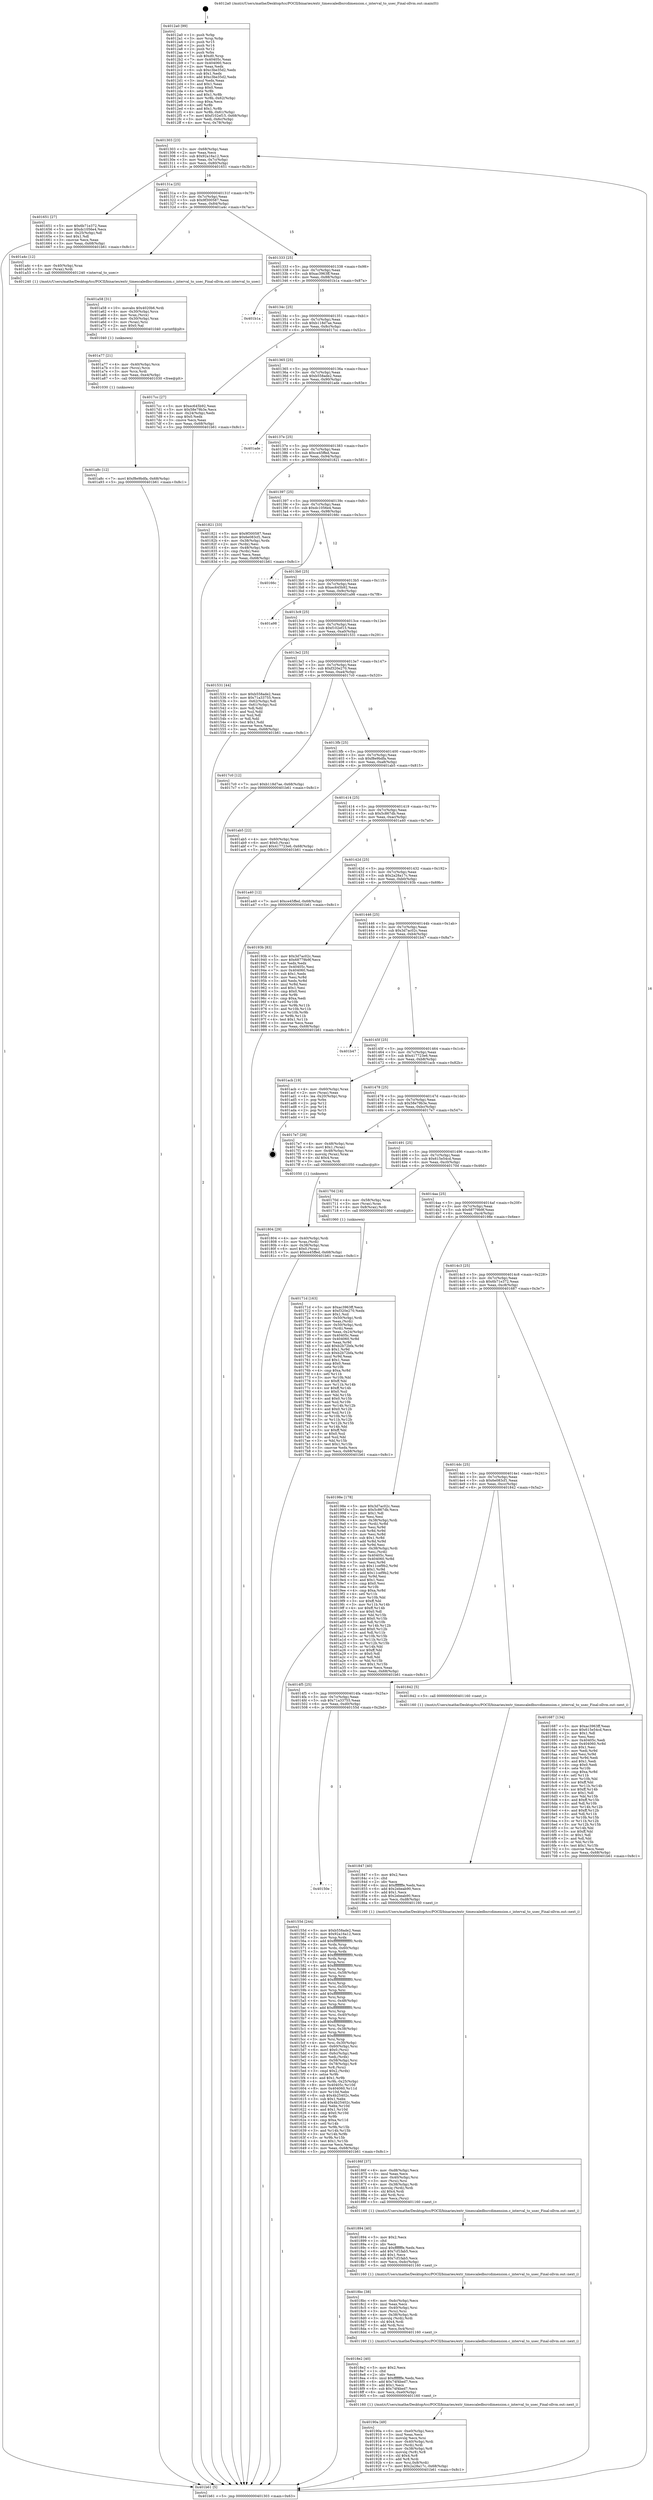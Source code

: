 digraph "0x4012a0" {
  label = "0x4012a0 (/mnt/c/Users/mathe/Desktop/tcc/POCII/binaries/extr_timescaledbsrcdimension.c_interval_to_usec_Final-ollvm.out::main(0))"
  labelloc = "t"
  node[shape=record]

  Entry [label="",width=0.3,height=0.3,shape=circle,fillcolor=black,style=filled]
  "0x401303" [label="{
     0x401303 [23]\l
     | [instrs]\l
     &nbsp;&nbsp;0x401303 \<+3\>: mov -0x68(%rbp),%eax\l
     &nbsp;&nbsp;0x401306 \<+2\>: mov %eax,%ecx\l
     &nbsp;&nbsp;0x401308 \<+6\>: sub $0x92a16a12,%ecx\l
     &nbsp;&nbsp;0x40130e \<+3\>: mov %eax,-0x7c(%rbp)\l
     &nbsp;&nbsp;0x401311 \<+3\>: mov %ecx,-0x80(%rbp)\l
     &nbsp;&nbsp;0x401314 \<+6\>: je 0000000000401651 \<main+0x3b1\>\l
  }"]
  "0x401651" [label="{
     0x401651 [27]\l
     | [instrs]\l
     &nbsp;&nbsp;0x401651 \<+5\>: mov $0x6b71e372,%eax\l
     &nbsp;&nbsp;0x401656 \<+5\>: mov $0xdc1056e4,%ecx\l
     &nbsp;&nbsp;0x40165b \<+3\>: mov -0x25(%rbp),%dl\l
     &nbsp;&nbsp;0x40165e \<+3\>: test $0x1,%dl\l
     &nbsp;&nbsp;0x401661 \<+3\>: cmovne %ecx,%eax\l
     &nbsp;&nbsp;0x401664 \<+3\>: mov %eax,-0x68(%rbp)\l
     &nbsp;&nbsp;0x401667 \<+5\>: jmp 0000000000401b61 \<main+0x8c1\>\l
  }"]
  "0x40131a" [label="{
     0x40131a [25]\l
     | [instrs]\l
     &nbsp;&nbsp;0x40131a \<+5\>: jmp 000000000040131f \<main+0x7f\>\l
     &nbsp;&nbsp;0x40131f \<+3\>: mov -0x7c(%rbp),%eax\l
     &nbsp;&nbsp;0x401322 \<+5\>: sub $0x9f300587,%eax\l
     &nbsp;&nbsp;0x401327 \<+6\>: mov %eax,-0x84(%rbp)\l
     &nbsp;&nbsp;0x40132d \<+6\>: je 0000000000401a4c \<main+0x7ac\>\l
  }"]
  Exit [label="",width=0.3,height=0.3,shape=circle,fillcolor=black,style=filled,peripheries=2]
  "0x401a4c" [label="{
     0x401a4c [12]\l
     | [instrs]\l
     &nbsp;&nbsp;0x401a4c \<+4\>: mov -0x40(%rbp),%rax\l
     &nbsp;&nbsp;0x401a50 \<+3\>: mov (%rax),%rdi\l
     &nbsp;&nbsp;0x401a53 \<+5\>: call 0000000000401240 \<interval_to_usec\>\l
     | [calls]\l
     &nbsp;&nbsp;0x401240 \{1\} (/mnt/c/Users/mathe/Desktop/tcc/POCII/binaries/extr_timescaledbsrcdimension.c_interval_to_usec_Final-ollvm.out::interval_to_usec)\l
  }"]
  "0x401333" [label="{
     0x401333 [25]\l
     | [instrs]\l
     &nbsp;&nbsp;0x401333 \<+5\>: jmp 0000000000401338 \<main+0x98\>\l
     &nbsp;&nbsp;0x401338 \<+3\>: mov -0x7c(%rbp),%eax\l
     &nbsp;&nbsp;0x40133b \<+5\>: sub $0xac3963ff,%eax\l
     &nbsp;&nbsp;0x401340 \<+6\>: mov %eax,-0x88(%rbp)\l
     &nbsp;&nbsp;0x401346 \<+6\>: je 0000000000401b1a \<main+0x87a\>\l
  }"]
  "0x401a8c" [label="{
     0x401a8c [12]\l
     | [instrs]\l
     &nbsp;&nbsp;0x401a8c \<+7\>: movl $0xf8e9bdfa,-0x68(%rbp)\l
     &nbsp;&nbsp;0x401a93 \<+5\>: jmp 0000000000401b61 \<main+0x8c1\>\l
  }"]
  "0x401b1a" [label="{
     0x401b1a\l
  }", style=dashed]
  "0x40134c" [label="{
     0x40134c [25]\l
     | [instrs]\l
     &nbsp;&nbsp;0x40134c \<+5\>: jmp 0000000000401351 \<main+0xb1\>\l
     &nbsp;&nbsp;0x401351 \<+3\>: mov -0x7c(%rbp),%eax\l
     &nbsp;&nbsp;0x401354 \<+5\>: sub $0xb118d7ae,%eax\l
     &nbsp;&nbsp;0x401359 \<+6\>: mov %eax,-0x8c(%rbp)\l
     &nbsp;&nbsp;0x40135f \<+6\>: je 00000000004017cc \<main+0x52c\>\l
  }"]
  "0x401a77" [label="{
     0x401a77 [21]\l
     | [instrs]\l
     &nbsp;&nbsp;0x401a77 \<+4\>: mov -0x40(%rbp),%rcx\l
     &nbsp;&nbsp;0x401a7b \<+3\>: mov (%rcx),%rcx\l
     &nbsp;&nbsp;0x401a7e \<+3\>: mov %rcx,%rdi\l
     &nbsp;&nbsp;0x401a81 \<+6\>: mov %eax,-0xe4(%rbp)\l
     &nbsp;&nbsp;0x401a87 \<+5\>: call 0000000000401030 \<free@plt\>\l
     | [calls]\l
     &nbsp;&nbsp;0x401030 \{1\} (unknown)\l
  }"]
  "0x4017cc" [label="{
     0x4017cc [27]\l
     | [instrs]\l
     &nbsp;&nbsp;0x4017cc \<+5\>: mov $0xec645b92,%eax\l
     &nbsp;&nbsp;0x4017d1 \<+5\>: mov $0x58e79b3e,%ecx\l
     &nbsp;&nbsp;0x4017d6 \<+3\>: mov -0x24(%rbp),%edx\l
     &nbsp;&nbsp;0x4017d9 \<+3\>: cmp $0x0,%edx\l
     &nbsp;&nbsp;0x4017dc \<+3\>: cmove %ecx,%eax\l
     &nbsp;&nbsp;0x4017df \<+3\>: mov %eax,-0x68(%rbp)\l
     &nbsp;&nbsp;0x4017e2 \<+5\>: jmp 0000000000401b61 \<main+0x8c1\>\l
  }"]
  "0x401365" [label="{
     0x401365 [25]\l
     | [instrs]\l
     &nbsp;&nbsp;0x401365 \<+5\>: jmp 000000000040136a \<main+0xca\>\l
     &nbsp;&nbsp;0x40136a \<+3\>: mov -0x7c(%rbp),%eax\l
     &nbsp;&nbsp;0x40136d \<+5\>: sub $0xb558ade2,%eax\l
     &nbsp;&nbsp;0x401372 \<+6\>: mov %eax,-0x90(%rbp)\l
     &nbsp;&nbsp;0x401378 \<+6\>: je 0000000000401ade \<main+0x83e\>\l
  }"]
  "0x401a58" [label="{
     0x401a58 [31]\l
     | [instrs]\l
     &nbsp;&nbsp;0x401a58 \<+10\>: movabs $0x4020b6,%rdi\l
     &nbsp;&nbsp;0x401a62 \<+4\>: mov -0x30(%rbp),%rcx\l
     &nbsp;&nbsp;0x401a66 \<+3\>: mov %rax,(%rcx)\l
     &nbsp;&nbsp;0x401a69 \<+4\>: mov -0x30(%rbp),%rax\l
     &nbsp;&nbsp;0x401a6d \<+3\>: mov (%rax),%rsi\l
     &nbsp;&nbsp;0x401a70 \<+2\>: mov $0x0,%al\l
     &nbsp;&nbsp;0x401a72 \<+5\>: call 0000000000401040 \<printf@plt\>\l
     | [calls]\l
     &nbsp;&nbsp;0x401040 \{1\} (unknown)\l
  }"]
  "0x401ade" [label="{
     0x401ade\l
  }", style=dashed]
  "0x40137e" [label="{
     0x40137e [25]\l
     | [instrs]\l
     &nbsp;&nbsp;0x40137e \<+5\>: jmp 0000000000401383 \<main+0xe3\>\l
     &nbsp;&nbsp;0x401383 \<+3\>: mov -0x7c(%rbp),%eax\l
     &nbsp;&nbsp;0x401386 \<+5\>: sub $0xce45ffed,%eax\l
     &nbsp;&nbsp;0x40138b \<+6\>: mov %eax,-0x94(%rbp)\l
     &nbsp;&nbsp;0x401391 \<+6\>: je 0000000000401821 \<main+0x581\>\l
  }"]
  "0x40190a" [label="{
     0x40190a [49]\l
     | [instrs]\l
     &nbsp;&nbsp;0x40190a \<+6\>: mov -0xe0(%rbp),%ecx\l
     &nbsp;&nbsp;0x401910 \<+3\>: imul %eax,%ecx\l
     &nbsp;&nbsp;0x401913 \<+3\>: movslq %ecx,%rsi\l
     &nbsp;&nbsp;0x401916 \<+4\>: mov -0x40(%rbp),%rdi\l
     &nbsp;&nbsp;0x40191a \<+3\>: mov (%rdi),%rdi\l
     &nbsp;&nbsp;0x40191d \<+4\>: mov -0x38(%rbp),%r8\l
     &nbsp;&nbsp;0x401921 \<+3\>: movslq (%r8),%r8\l
     &nbsp;&nbsp;0x401924 \<+4\>: shl $0x4,%r8\l
     &nbsp;&nbsp;0x401928 \<+3\>: add %r8,%rdi\l
     &nbsp;&nbsp;0x40192b \<+4\>: mov %rsi,0x8(%rdi)\l
     &nbsp;&nbsp;0x40192f \<+7\>: movl $0x2a28a17c,-0x68(%rbp)\l
     &nbsp;&nbsp;0x401936 \<+5\>: jmp 0000000000401b61 \<main+0x8c1\>\l
  }"]
  "0x401821" [label="{
     0x401821 [33]\l
     | [instrs]\l
     &nbsp;&nbsp;0x401821 \<+5\>: mov $0x9f300587,%eax\l
     &nbsp;&nbsp;0x401826 \<+5\>: mov $0x6e083cf1,%ecx\l
     &nbsp;&nbsp;0x40182b \<+4\>: mov -0x38(%rbp),%rdx\l
     &nbsp;&nbsp;0x40182f \<+2\>: mov (%rdx),%esi\l
     &nbsp;&nbsp;0x401831 \<+4\>: mov -0x48(%rbp),%rdx\l
     &nbsp;&nbsp;0x401835 \<+2\>: cmp (%rdx),%esi\l
     &nbsp;&nbsp;0x401837 \<+3\>: cmovl %ecx,%eax\l
     &nbsp;&nbsp;0x40183a \<+3\>: mov %eax,-0x68(%rbp)\l
     &nbsp;&nbsp;0x40183d \<+5\>: jmp 0000000000401b61 \<main+0x8c1\>\l
  }"]
  "0x401397" [label="{
     0x401397 [25]\l
     | [instrs]\l
     &nbsp;&nbsp;0x401397 \<+5\>: jmp 000000000040139c \<main+0xfc\>\l
     &nbsp;&nbsp;0x40139c \<+3\>: mov -0x7c(%rbp),%eax\l
     &nbsp;&nbsp;0x40139f \<+5\>: sub $0xdc1056e4,%eax\l
     &nbsp;&nbsp;0x4013a4 \<+6\>: mov %eax,-0x98(%rbp)\l
     &nbsp;&nbsp;0x4013aa \<+6\>: je 000000000040166c \<main+0x3cc\>\l
  }"]
  "0x4018e2" [label="{
     0x4018e2 [40]\l
     | [instrs]\l
     &nbsp;&nbsp;0x4018e2 \<+5\>: mov $0x2,%ecx\l
     &nbsp;&nbsp;0x4018e7 \<+1\>: cltd\l
     &nbsp;&nbsp;0x4018e8 \<+2\>: idiv %ecx\l
     &nbsp;&nbsp;0x4018ea \<+6\>: imul $0xfffffffe,%edx,%ecx\l
     &nbsp;&nbsp;0x4018f0 \<+6\>: add $0x74f4bed7,%ecx\l
     &nbsp;&nbsp;0x4018f6 \<+3\>: add $0x1,%ecx\l
     &nbsp;&nbsp;0x4018f9 \<+6\>: sub $0x74f4bed7,%ecx\l
     &nbsp;&nbsp;0x4018ff \<+6\>: mov %ecx,-0xe0(%rbp)\l
     &nbsp;&nbsp;0x401905 \<+5\>: call 0000000000401160 \<next_i\>\l
     | [calls]\l
     &nbsp;&nbsp;0x401160 \{1\} (/mnt/c/Users/mathe/Desktop/tcc/POCII/binaries/extr_timescaledbsrcdimension.c_interval_to_usec_Final-ollvm.out::next_i)\l
  }"]
  "0x40166c" [label="{
     0x40166c\l
  }", style=dashed]
  "0x4013b0" [label="{
     0x4013b0 [25]\l
     | [instrs]\l
     &nbsp;&nbsp;0x4013b0 \<+5\>: jmp 00000000004013b5 \<main+0x115\>\l
     &nbsp;&nbsp;0x4013b5 \<+3\>: mov -0x7c(%rbp),%eax\l
     &nbsp;&nbsp;0x4013b8 \<+5\>: sub $0xec645b92,%eax\l
     &nbsp;&nbsp;0x4013bd \<+6\>: mov %eax,-0x9c(%rbp)\l
     &nbsp;&nbsp;0x4013c3 \<+6\>: je 0000000000401a98 \<main+0x7f8\>\l
  }"]
  "0x4018bc" [label="{
     0x4018bc [38]\l
     | [instrs]\l
     &nbsp;&nbsp;0x4018bc \<+6\>: mov -0xdc(%rbp),%ecx\l
     &nbsp;&nbsp;0x4018c2 \<+3\>: imul %eax,%ecx\l
     &nbsp;&nbsp;0x4018c5 \<+4\>: mov -0x40(%rbp),%rsi\l
     &nbsp;&nbsp;0x4018c9 \<+3\>: mov (%rsi),%rsi\l
     &nbsp;&nbsp;0x4018cc \<+4\>: mov -0x38(%rbp),%rdi\l
     &nbsp;&nbsp;0x4018d0 \<+3\>: movslq (%rdi),%rdi\l
     &nbsp;&nbsp;0x4018d3 \<+4\>: shl $0x4,%rdi\l
     &nbsp;&nbsp;0x4018d7 \<+3\>: add %rdi,%rsi\l
     &nbsp;&nbsp;0x4018da \<+3\>: mov %ecx,0x4(%rsi)\l
     &nbsp;&nbsp;0x4018dd \<+5\>: call 0000000000401160 \<next_i\>\l
     | [calls]\l
     &nbsp;&nbsp;0x401160 \{1\} (/mnt/c/Users/mathe/Desktop/tcc/POCII/binaries/extr_timescaledbsrcdimension.c_interval_to_usec_Final-ollvm.out::next_i)\l
  }"]
  "0x401a98" [label="{
     0x401a98\l
  }", style=dashed]
  "0x4013c9" [label="{
     0x4013c9 [25]\l
     | [instrs]\l
     &nbsp;&nbsp;0x4013c9 \<+5\>: jmp 00000000004013ce \<main+0x12e\>\l
     &nbsp;&nbsp;0x4013ce \<+3\>: mov -0x7c(%rbp),%eax\l
     &nbsp;&nbsp;0x4013d1 \<+5\>: sub $0xf102ef15,%eax\l
     &nbsp;&nbsp;0x4013d6 \<+6\>: mov %eax,-0xa0(%rbp)\l
     &nbsp;&nbsp;0x4013dc \<+6\>: je 0000000000401531 \<main+0x291\>\l
  }"]
  "0x401894" [label="{
     0x401894 [40]\l
     | [instrs]\l
     &nbsp;&nbsp;0x401894 \<+5\>: mov $0x2,%ecx\l
     &nbsp;&nbsp;0x401899 \<+1\>: cltd\l
     &nbsp;&nbsp;0x40189a \<+2\>: idiv %ecx\l
     &nbsp;&nbsp;0x40189c \<+6\>: imul $0xfffffffe,%edx,%ecx\l
     &nbsp;&nbsp;0x4018a2 \<+6\>: add $0x7cf1fab5,%ecx\l
     &nbsp;&nbsp;0x4018a8 \<+3\>: add $0x1,%ecx\l
     &nbsp;&nbsp;0x4018ab \<+6\>: sub $0x7cf1fab5,%ecx\l
     &nbsp;&nbsp;0x4018b1 \<+6\>: mov %ecx,-0xdc(%rbp)\l
     &nbsp;&nbsp;0x4018b7 \<+5\>: call 0000000000401160 \<next_i\>\l
     | [calls]\l
     &nbsp;&nbsp;0x401160 \{1\} (/mnt/c/Users/mathe/Desktop/tcc/POCII/binaries/extr_timescaledbsrcdimension.c_interval_to_usec_Final-ollvm.out::next_i)\l
  }"]
  "0x401531" [label="{
     0x401531 [44]\l
     | [instrs]\l
     &nbsp;&nbsp;0x401531 \<+5\>: mov $0xb558ade2,%eax\l
     &nbsp;&nbsp;0x401536 \<+5\>: mov $0x71a33755,%ecx\l
     &nbsp;&nbsp;0x40153b \<+3\>: mov -0x62(%rbp),%dl\l
     &nbsp;&nbsp;0x40153e \<+4\>: mov -0x61(%rbp),%sil\l
     &nbsp;&nbsp;0x401542 \<+3\>: mov %dl,%dil\l
     &nbsp;&nbsp;0x401545 \<+3\>: and %sil,%dil\l
     &nbsp;&nbsp;0x401548 \<+3\>: xor %sil,%dl\l
     &nbsp;&nbsp;0x40154b \<+3\>: or %dl,%dil\l
     &nbsp;&nbsp;0x40154e \<+4\>: test $0x1,%dil\l
     &nbsp;&nbsp;0x401552 \<+3\>: cmovne %ecx,%eax\l
     &nbsp;&nbsp;0x401555 \<+3\>: mov %eax,-0x68(%rbp)\l
     &nbsp;&nbsp;0x401558 \<+5\>: jmp 0000000000401b61 \<main+0x8c1\>\l
  }"]
  "0x4013e2" [label="{
     0x4013e2 [25]\l
     | [instrs]\l
     &nbsp;&nbsp;0x4013e2 \<+5\>: jmp 00000000004013e7 \<main+0x147\>\l
     &nbsp;&nbsp;0x4013e7 \<+3\>: mov -0x7c(%rbp),%eax\l
     &nbsp;&nbsp;0x4013ea \<+5\>: sub $0xf320e270,%eax\l
     &nbsp;&nbsp;0x4013ef \<+6\>: mov %eax,-0xa4(%rbp)\l
     &nbsp;&nbsp;0x4013f5 \<+6\>: je 00000000004017c0 \<main+0x520\>\l
  }"]
  "0x401b61" [label="{
     0x401b61 [5]\l
     | [instrs]\l
     &nbsp;&nbsp;0x401b61 \<+5\>: jmp 0000000000401303 \<main+0x63\>\l
  }"]
  "0x4012a0" [label="{
     0x4012a0 [99]\l
     | [instrs]\l
     &nbsp;&nbsp;0x4012a0 \<+1\>: push %rbp\l
     &nbsp;&nbsp;0x4012a1 \<+3\>: mov %rsp,%rbp\l
     &nbsp;&nbsp;0x4012a4 \<+2\>: push %r15\l
     &nbsp;&nbsp;0x4012a6 \<+2\>: push %r14\l
     &nbsp;&nbsp;0x4012a8 \<+2\>: push %r12\l
     &nbsp;&nbsp;0x4012aa \<+1\>: push %rbx\l
     &nbsp;&nbsp;0x4012ab \<+7\>: sub $0xd0,%rsp\l
     &nbsp;&nbsp;0x4012b2 \<+7\>: mov 0x40405c,%eax\l
     &nbsp;&nbsp;0x4012b9 \<+7\>: mov 0x404060,%ecx\l
     &nbsp;&nbsp;0x4012c0 \<+2\>: mov %eax,%edx\l
     &nbsp;&nbsp;0x4012c2 \<+6\>: sub $0xc3be35d2,%edx\l
     &nbsp;&nbsp;0x4012c8 \<+3\>: sub $0x1,%edx\l
     &nbsp;&nbsp;0x4012cb \<+6\>: add $0xc3be35d2,%edx\l
     &nbsp;&nbsp;0x4012d1 \<+3\>: imul %edx,%eax\l
     &nbsp;&nbsp;0x4012d4 \<+3\>: and $0x1,%eax\l
     &nbsp;&nbsp;0x4012d7 \<+3\>: cmp $0x0,%eax\l
     &nbsp;&nbsp;0x4012da \<+4\>: sete %r8b\l
     &nbsp;&nbsp;0x4012de \<+4\>: and $0x1,%r8b\l
     &nbsp;&nbsp;0x4012e2 \<+4\>: mov %r8b,-0x62(%rbp)\l
     &nbsp;&nbsp;0x4012e6 \<+3\>: cmp $0xa,%ecx\l
     &nbsp;&nbsp;0x4012e9 \<+4\>: setl %r8b\l
     &nbsp;&nbsp;0x4012ed \<+4\>: and $0x1,%r8b\l
     &nbsp;&nbsp;0x4012f1 \<+4\>: mov %r8b,-0x61(%rbp)\l
     &nbsp;&nbsp;0x4012f5 \<+7\>: movl $0xf102ef15,-0x68(%rbp)\l
     &nbsp;&nbsp;0x4012fc \<+3\>: mov %edi,-0x6c(%rbp)\l
     &nbsp;&nbsp;0x4012ff \<+4\>: mov %rsi,-0x78(%rbp)\l
  }"]
  "0x40186f" [label="{
     0x40186f [37]\l
     | [instrs]\l
     &nbsp;&nbsp;0x40186f \<+6\>: mov -0xd8(%rbp),%ecx\l
     &nbsp;&nbsp;0x401875 \<+3\>: imul %eax,%ecx\l
     &nbsp;&nbsp;0x401878 \<+4\>: mov -0x40(%rbp),%rsi\l
     &nbsp;&nbsp;0x40187c \<+3\>: mov (%rsi),%rsi\l
     &nbsp;&nbsp;0x40187f \<+4\>: mov -0x38(%rbp),%rdi\l
     &nbsp;&nbsp;0x401883 \<+3\>: movslq (%rdi),%rdi\l
     &nbsp;&nbsp;0x401886 \<+4\>: shl $0x4,%rdi\l
     &nbsp;&nbsp;0x40188a \<+3\>: add %rdi,%rsi\l
     &nbsp;&nbsp;0x40188d \<+2\>: mov %ecx,(%rsi)\l
     &nbsp;&nbsp;0x40188f \<+5\>: call 0000000000401160 \<next_i\>\l
     | [calls]\l
     &nbsp;&nbsp;0x401160 \{1\} (/mnt/c/Users/mathe/Desktop/tcc/POCII/binaries/extr_timescaledbsrcdimension.c_interval_to_usec_Final-ollvm.out::next_i)\l
  }"]
  "0x4017c0" [label="{
     0x4017c0 [12]\l
     | [instrs]\l
     &nbsp;&nbsp;0x4017c0 \<+7\>: movl $0xb118d7ae,-0x68(%rbp)\l
     &nbsp;&nbsp;0x4017c7 \<+5\>: jmp 0000000000401b61 \<main+0x8c1\>\l
  }"]
  "0x4013fb" [label="{
     0x4013fb [25]\l
     | [instrs]\l
     &nbsp;&nbsp;0x4013fb \<+5\>: jmp 0000000000401400 \<main+0x160\>\l
     &nbsp;&nbsp;0x401400 \<+3\>: mov -0x7c(%rbp),%eax\l
     &nbsp;&nbsp;0x401403 \<+5\>: sub $0xf8e9bdfa,%eax\l
     &nbsp;&nbsp;0x401408 \<+6\>: mov %eax,-0xa8(%rbp)\l
     &nbsp;&nbsp;0x40140e \<+6\>: je 0000000000401ab5 \<main+0x815\>\l
  }"]
  "0x401847" [label="{
     0x401847 [40]\l
     | [instrs]\l
     &nbsp;&nbsp;0x401847 \<+5\>: mov $0x2,%ecx\l
     &nbsp;&nbsp;0x40184c \<+1\>: cltd\l
     &nbsp;&nbsp;0x40184d \<+2\>: idiv %ecx\l
     &nbsp;&nbsp;0x40184f \<+6\>: imul $0xfffffffe,%edx,%ecx\l
     &nbsp;&nbsp;0x401855 \<+6\>: add $0x2ebeab90,%ecx\l
     &nbsp;&nbsp;0x40185b \<+3\>: add $0x1,%ecx\l
     &nbsp;&nbsp;0x40185e \<+6\>: sub $0x2ebeab90,%ecx\l
     &nbsp;&nbsp;0x401864 \<+6\>: mov %ecx,-0xd8(%rbp)\l
     &nbsp;&nbsp;0x40186a \<+5\>: call 0000000000401160 \<next_i\>\l
     | [calls]\l
     &nbsp;&nbsp;0x401160 \{1\} (/mnt/c/Users/mathe/Desktop/tcc/POCII/binaries/extr_timescaledbsrcdimension.c_interval_to_usec_Final-ollvm.out::next_i)\l
  }"]
  "0x401ab5" [label="{
     0x401ab5 [22]\l
     | [instrs]\l
     &nbsp;&nbsp;0x401ab5 \<+4\>: mov -0x60(%rbp),%rax\l
     &nbsp;&nbsp;0x401ab9 \<+6\>: movl $0x0,(%rax)\l
     &nbsp;&nbsp;0x401abf \<+7\>: movl $0x417723e6,-0x68(%rbp)\l
     &nbsp;&nbsp;0x401ac6 \<+5\>: jmp 0000000000401b61 \<main+0x8c1\>\l
  }"]
  "0x401414" [label="{
     0x401414 [25]\l
     | [instrs]\l
     &nbsp;&nbsp;0x401414 \<+5\>: jmp 0000000000401419 \<main+0x179\>\l
     &nbsp;&nbsp;0x401419 \<+3\>: mov -0x7c(%rbp),%eax\l
     &nbsp;&nbsp;0x40141c \<+5\>: sub $0x5c867db,%eax\l
     &nbsp;&nbsp;0x401421 \<+6\>: mov %eax,-0xac(%rbp)\l
     &nbsp;&nbsp;0x401427 \<+6\>: je 0000000000401a40 \<main+0x7a0\>\l
  }"]
  "0x401804" [label="{
     0x401804 [29]\l
     | [instrs]\l
     &nbsp;&nbsp;0x401804 \<+4\>: mov -0x40(%rbp),%rdi\l
     &nbsp;&nbsp;0x401808 \<+3\>: mov %rax,(%rdi)\l
     &nbsp;&nbsp;0x40180b \<+4\>: mov -0x38(%rbp),%rax\l
     &nbsp;&nbsp;0x40180f \<+6\>: movl $0x0,(%rax)\l
     &nbsp;&nbsp;0x401815 \<+7\>: movl $0xce45ffed,-0x68(%rbp)\l
     &nbsp;&nbsp;0x40181c \<+5\>: jmp 0000000000401b61 \<main+0x8c1\>\l
  }"]
  "0x401a40" [label="{
     0x401a40 [12]\l
     | [instrs]\l
     &nbsp;&nbsp;0x401a40 \<+7\>: movl $0xce45ffed,-0x68(%rbp)\l
     &nbsp;&nbsp;0x401a47 \<+5\>: jmp 0000000000401b61 \<main+0x8c1\>\l
  }"]
  "0x40142d" [label="{
     0x40142d [25]\l
     | [instrs]\l
     &nbsp;&nbsp;0x40142d \<+5\>: jmp 0000000000401432 \<main+0x192\>\l
     &nbsp;&nbsp;0x401432 \<+3\>: mov -0x7c(%rbp),%eax\l
     &nbsp;&nbsp;0x401435 \<+5\>: sub $0x2a28a17c,%eax\l
     &nbsp;&nbsp;0x40143a \<+6\>: mov %eax,-0xb0(%rbp)\l
     &nbsp;&nbsp;0x401440 \<+6\>: je 000000000040193b \<main+0x69b\>\l
  }"]
  "0x40171d" [label="{
     0x40171d [163]\l
     | [instrs]\l
     &nbsp;&nbsp;0x40171d \<+5\>: mov $0xac3963ff,%ecx\l
     &nbsp;&nbsp;0x401722 \<+5\>: mov $0xf320e270,%edx\l
     &nbsp;&nbsp;0x401727 \<+3\>: mov $0x1,%sil\l
     &nbsp;&nbsp;0x40172a \<+4\>: mov -0x50(%rbp),%rdi\l
     &nbsp;&nbsp;0x40172e \<+2\>: mov %eax,(%rdi)\l
     &nbsp;&nbsp;0x401730 \<+4\>: mov -0x50(%rbp),%rdi\l
     &nbsp;&nbsp;0x401734 \<+2\>: mov (%rdi),%eax\l
     &nbsp;&nbsp;0x401736 \<+3\>: mov %eax,-0x24(%rbp)\l
     &nbsp;&nbsp;0x401739 \<+7\>: mov 0x40405c,%eax\l
     &nbsp;&nbsp;0x401740 \<+8\>: mov 0x404060,%r8d\l
     &nbsp;&nbsp;0x401748 \<+3\>: mov %eax,%r9d\l
     &nbsp;&nbsp;0x40174b \<+7\>: add $0xb2b72bfa,%r9d\l
     &nbsp;&nbsp;0x401752 \<+4\>: sub $0x1,%r9d\l
     &nbsp;&nbsp;0x401756 \<+7\>: sub $0xb2b72bfa,%r9d\l
     &nbsp;&nbsp;0x40175d \<+4\>: imul %r9d,%eax\l
     &nbsp;&nbsp;0x401761 \<+3\>: and $0x1,%eax\l
     &nbsp;&nbsp;0x401764 \<+3\>: cmp $0x0,%eax\l
     &nbsp;&nbsp;0x401767 \<+4\>: sete %r10b\l
     &nbsp;&nbsp;0x40176b \<+4\>: cmp $0xa,%r8d\l
     &nbsp;&nbsp;0x40176f \<+4\>: setl %r11b\l
     &nbsp;&nbsp;0x401773 \<+3\>: mov %r10b,%bl\l
     &nbsp;&nbsp;0x401776 \<+3\>: xor $0xff,%bl\l
     &nbsp;&nbsp;0x401779 \<+3\>: mov %r11b,%r14b\l
     &nbsp;&nbsp;0x40177c \<+4\>: xor $0xff,%r14b\l
     &nbsp;&nbsp;0x401780 \<+4\>: xor $0x0,%sil\l
     &nbsp;&nbsp;0x401784 \<+3\>: mov %bl,%r15b\l
     &nbsp;&nbsp;0x401787 \<+4\>: and $0x0,%r15b\l
     &nbsp;&nbsp;0x40178b \<+3\>: and %sil,%r10b\l
     &nbsp;&nbsp;0x40178e \<+3\>: mov %r14b,%r12b\l
     &nbsp;&nbsp;0x401791 \<+4\>: and $0x0,%r12b\l
     &nbsp;&nbsp;0x401795 \<+3\>: and %sil,%r11b\l
     &nbsp;&nbsp;0x401798 \<+3\>: or %r10b,%r15b\l
     &nbsp;&nbsp;0x40179b \<+3\>: or %r11b,%r12b\l
     &nbsp;&nbsp;0x40179e \<+3\>: xor %r12b,%r15b\l
     &nbsp;&nbsp;0x4017a1 \<+3\>: or %r14b,%bl\l
     &nbsp;&nbsp;0x4017a4 \<+3\>: xor $0xff,%bl\l
     &nbsp;&nbsp;0x4017a7 \<+4\>: or $0x0,%sil\l
     &nbsp;&nbsp;0x4017ab \<+3\>: and %sil,%bl\l
     &nbsp;&nbsp;0x4017ae \<+3\>: or %bl,%r15b\l
     &nbsp;&nbsp;0x4017b1 \<+4\>: test $0x1,%r15b\l
     &nbsp;&nbsp;0x4017b5 \<+3\>: cmovne %edx,%ecx\l
     &nbsp;&nbsp;0x4017b8 \<+3\>: mov %ecx,-0x68(%rbp)\l
     &nbsp;&nbsp;0x4017bb \<+5\>: jmp 0000000000401b61 \<main+0x8c1\>\l
  }"]
  "0x40193b" [label="{
     0x40193b [83]\l
     | [instrs]\l
     &nbsp;&nbsp;0x40193b \<+5\>: mov $0x3d7ac02c,%eax\l
     &nbsp;&nbsp;0x401940 \<+5\>: mov $0x68779b9f,%ecx\l
     &nbsp;&nbsp;0x401945 \<+2\>: xor %edx,%edx\l
     &nbsp;&nbsp;0x401947 \<+7\>: mov 0x40405c,%esi\l
     &nbsp;&nbsp;0x40194e \<+7\>: mov 0x404060,%edi\l
     &nbsp;&nbsp;0x401955 \<+3\>: sub $0x1,%edx\l
     &nbsp;&nbsp;0x401958 \<+3\>: mov %esi,%r8d\l
     &nbsp;&nbsp;0x40195b \<+3\>: add %edx,%r8d\l
     &nbsp;&nbsp;0x40195e \<+4\>: imul %r8d,%esi\l
     &nbsp;&nbsp;0x401962 \<+3\>: and $0x1,%esi\l
     &nbsp;&nbsp;0x401965 \<+3\>: cmp $0x0,%esi\l
     &nbsp;&nbsp;0x401968 \<+4\>: sete %r9b\l
     &nbsp;&nbsp;0x40196c \<+3\>: cmp $0xa,%edi\l
     &nbsp;&nbsp;0x40196f \<+4\>: setl %r10b\l
     &nbsp;&nbsp;0x401973 \<+3\>: mov %r9b,%r11b\l
     &nbsp;&nbsp;0x401976 \<+3\>: and %r10b,%r11b\l
     &nbsp;&nbsp;0x401979 \<+3\>: xor %r10b,%r9b\l
     &nbsp;&nbsp;0x40197c \<+3\>: or %r9b,%r11b\l
     &nbsp;&nbsp;0x40197f \<+4\>: test $0x1,%r11b\l
     &nbsp;&nbsp;0x401983 \<+3\>: cmovne %ecx,%eax\l
     &nbsp;&nbsp;0x401986 \<+3\>: mov %eax,-0x68(%rbp)\l
     &nbsp;&nbsp;0x401989 \<+5\>: jmp 0000000000401b61 \<main+0x8c1\>\l
  }"]
  "0x401446" [label="{
     0x401446 [25]\l
     | [instrs]\l
     &nbsp;&nbsp;0x401446 \<+5\>: jmp 000000000040144b \<main+0x1ab\>\l
     &nbsp;&nbsp;0x40144b \<+3\>: mov -0x7c(%rbp),%eax\l
     &nbsp;&nbsp;0x40144e \<+5\>: sub $0x3d7ac02c,%eax\l
     &nbsp;&nbsp;0x401453 \<+6\>: mov %eax,-0xb4(%rbp)\l
     &nbsp;&nbsp;0x401459 \<+6\>: je 0000000000401b47 \<main+0x8a7\>\l
  }"]
  "0x40150e" [label="{
     0x40150e\l
  }", style=dashed]
  "0x401b47" [label="{
     0x401b47\l
  }", style=dashed]
  "0x40145f" [label="{
     0x40145f [25]\l
     | [instrs]\l
     &nbsp;&nbsp;0x40145f \<+5\>: jmp 0000000000401464 \<main+0x1c4\>\l
     &nbsp;&nbsp;0x401464 \<+3\>: mov -0x7c(%rbp),%eax\l
     &nbsp;&nbsp;0x401467 \<+5\>: sub $0x417723e6,%eax\l
     &nbsp;&nbsp;0x40146c \<+6\>: mov %eax,-0xb8(%rbp)\l
     &nbsp;&nbsp;0x401472 \<+6\>: je 0000000000401acb \<main+0x82b\>\l
  }"]
  "0x40155d" [label="{
     0x40155d [244]\l
     | [instrs]\l
     &nbsp;&nbsp;0x40155d \<+5\>: mov $0xb558ade2,%eax\l
     &nbsp;&nbsp;0x401562 \<+5\>: mov $0x92a16a12,%ecx\l
     &nbsp;&nbsp;0x401567 \<+3\>: mov %rsp,%rdx\l
     &nbsp;&nbsp;0x40156a \<+4\>: add $0xfffffffffffffff0,%rdx\l
     &nbsp;&nbsp;0x40156e \<+3\>: mov %rdx,%rsp\l
     &nbsp;&nbsp;0x401571 \<+4\>: mov %rdx,-0x60(%rbp)\l
     &nbsp;&nbsp;0x401575 \<+3\>: mov %rsp,%rdx\l
     &nbsp;&nbsp;0x401578 \<+4\>: add $0xfffffffffffffff0,%rdx\l
     &nbsp;&nbsp;0x40157c \<+3\>: mov %rdx,%rsp\l
     &nbsp;&nbsp;0x40157f \<+3\>: mov %rsp,%rsi\l
     &nbsp;&nbsp;0x401582 \<+4\>: add $0xfffffffffffffff0,%rsi\l
     &nbsp;&nbsp;0x401586 \<+3\>: mov %rsi,%rsp\l
     &nbsp;&nbsp;0x401589 \<+4\>: mov %rsi,-0x58(%rbp)\l
     &nbsp;&nbsp;0x40158d \<+3\>: mov %rsp,%rsi\l
     &nbsp;&nbsp;0x401590 \<+4\>: add $0xfffffffffffffff0,%rsi\l
     &nbsp;&nbsp;0x401594 \<+3\>: mov %rsi,%rsp\l
     &nbsp;&nbsp;0x401597 \<+4\>: mov %rsi,-0x50(%rbp)\l
     &nbsp;&nbsp;0x40159b \<+3\>: mov %rsp,%rsi\l
     &nbsp;&nbsp;0x40159e \<+4\>: add $0xfffffffffffffff0,%rsi\l
     &nbsp;&nbsp;0x4015a2 \<+3\>: mov %rsi,%rsp\l
     &nbsp;&nbsp;0x4015a5 \<+4\>: mov %rsi,-0x48(%rbp)\l
     &nbsp;&nbsp;0x4015a9 \<+3\>: mov %rsp,%rsi\l
     &nbsp;&nbsp;0x4015ac \<+4\>: add $0xfffffffffffffff0,%rsi\l
     &nbsp;&nbsp;0x4015b0 \<+3\>: mov %rsi,%rsp\l
     &nbsp;&nbsp;0x4015b3 \<+4\>: mov %rsi,-0x40(%rbp)\l
     &nbsp;&nbsp;0x4015b7 \<+3\>: mov %rsp,%rsi\l
     &nbsp;&nbsp;0x4015ba \<+4\>: add $0xfffffffffffffff0,%rsi\l
     &nbsp;&nbsp;0x4015be \<+3\>: mov %rsi,%rsp\l
     &nbsp;&nbsp;0x4015c1 \<+4\>: mov %rsi,-0x38(%rbp)\l
     &nbsp;&nbsp;0x4015c5 \<+3\>: mov %rsp,%rsi\l
     &nbsp;&nbsp;0x4015c8 \<+4\>: add $0xfffffffffffffff0,%rsi\l
     &nbsp;&nbsp;0x4015cc \<+3\>: mov %rsi,%rsp\l
     &nbsp;&nbsp;0x4015cf \<+4\>: mov %rsi,-0x30(%rbp)\l
     &nbsp;&nbsp;0x4015d3 \<+4\>: mov -0x60(%rbp),%rsi\l
     &nbsp;&nbsp;0x4015d7 \<+6\>: movl $0x0,(%rsi)\l
     &nbsp;&nbsp;0x4015dd \<+3\>: mov -0x6c(%rbp),%edi\l
     &nbsp;&nbsp;0x4015e0 \<+2\>: mov %edi,(%rdx)\l
     &nbsp;&nbsp;0x4015e2 \<+4\>: mov -0x58(%rbp),%rsi\l
     &nbsp;&nbsp;0x4015e6 \<+4\>: mov -0x78(%rbp),%r8\l
     &nbsp;&nbsp;0x4015ea \<+3\>: mov %r8,(%rsi)\l
     &nbsp;&nbsp;0x4015ed \<+3\>: cmpl $0x2,(%rdx)\l
     &nbsp;&nbsp;0x4015f0 \<+4\>: setne %r9b\l
     &nbsp;&nbsp;0x4015f4 \<+4\>: and $0x1,%r9b\l
     &nbsp;&nbsp;0x4015f8 \<+4\>: mov %r9b,-0x25(%rbp)\l
     &nbsp;&nbsp;0x4015fc \<+8\>: mov 0x40405c,%r10d\l
     &nbsp;&nbsp;0x401604 \<+8\>: mov 0x404060,%r11d\l
     &nbsp;&nbsp;0x40160c \<+3\>: mov %r10d,%ebx\l
     &nbsp;&nbsp;0x40160f \<+6\>: sub $0x4b25402c,%ebx\l
     &nbsp;&nbsp;0x401615 \<+3\>: sub $0x1,%ebx\l
     &nbsp;&nbsp;0x401618 \<+6\>: add $0x4b25402c,%ebx\l
     &nbsp;&nbsp;0x40161e \<+4\>: imul %ebx,%r10d\l
     &nbsp;&nbsp;0x401622 \<+4\>: and $0x1,%r10d\l
     &nbsp;&nbsp;0x401626 \<+4\>: cmp $0x0,%r10d\l
     &nbsp;&nbsp;0x40162a \<+4\>: sete %r9b\l
     &nbsp;&nbsp;0x40162e \<+4\>: cmp $0xa,%r11d\l
     &nbsp;&nbsp;0x401632 \<+4\>: setl %r14b\l
     &nbsp;&nbsp;0x401636 \<+3\>: mov %r9b,%r15b\l
     &nbsp;&nbsp;0x401639 \<+3\>: and %r14b,%r15b\l
     &nbsp;&nbsp;0x40163c \<+3\>: xor %r14b,%r9b\l
     &nbsp;&nbsp;0x40163f \<+3\>: or %r9b,%r15b\l
     &nbsp;&nbsp;0x401642 \<+4\>: test $0x1,%r15b\l
     &nbsp;&nbsp;0x401646 \<+3\>: cmovne %ecx,%eax\l
     &nbsp;&nbsp;0x401649 \<+3\>: mov %eax,-0x68(%rbp)\l
     &nbsp;&nbsp;0x40164c \<+5\>: jmp 0000000000401b61 \<main+0x8c1\>\l
  }"]
  "0x401acb" [label="{
     0x401acb [19]\l
     | [instrs]\l
     &nbsp;&nbsp;0x401acb \<+4\>: mov -0x60(%rbp),%rax\l
     &nbsp;&nbsp;0x401acf \<+2\>: mov (%rax),%eax\l
     &nbsp;&nbsp;0x401ad1 \<+4\>: lea -0x20(%rbp),%rsp\l
     &nbsp;&nbsp;0x401ad5 \<+1\>: pop %rbx\l
     &nbsp;&nbsp;0x401ad6 \<+2\>: pop %r12\l
     &nbsp;&nbsp;0x401ad8 \<+2\>: pop %r14\l
     &nbsp;&nbsp;0x401ada \<+2\>: pop %r15\l
     &nbsp;&nbsp;0x401adc \<+1\>: pop %rbp\l
     &nbsp;&nbsp;0x401add \<+1\>: ret\l
  }"]
  "0x401478" [label="{
     0x401478 [25]\l
     | [instrs]\l
     &nbsp;&nbsp;0x401478 \<+5\>: jmp 000000000040147d \<main+0x1dd\>\l
     &nbsp;&nbsp;0x40147d \<+3\>: mov -0x7c(%rbp),%eax\l
     &nbsp;&nbsp;0x401480 \<+5\>: sub $0x58e79b3e,%eax\l
     &nbsp;&nbsp;0x401485 \<+6\>: mov %eax,-0xbc(%rbp)\l
     &nbsp;&nbsp;0x40148b \<+6\>: je 00000000004017e7 \<main+0x547\>\l
  }"]
  "0x4014f5" [label="{
     0x4014f5 [25]\l
     | [instrs]\l
     &nbsp;&nbsp;0x4014f5 \<+5\>: jmp 00000000004014fa \<main+0x25a\>\l
     &nbsp;&nbsp;0x4014fa \<+3\>: mov -0x7c(%rbp),%eax\l
     &nbsp;&nbsp;0x4014fd \<+5\>: sub $0x71a33755,%eax\l
     &nbsp;&nbsp;0x401502 \<+6\>: mov %eax,-0xd0(%rbp)\l
     &nbsp;&nbsp;0x401508 \<+6\>: je 000000000040155d \<main+0x2bd\>\l
  }"]
  "0x4017e7" [label="{
     0x4017e7 [29]\l
     | [instrs]\l
     &nbsp;&nbsp;0x4017e7 \<+4\>: mov -0x48(%rbp),%rax\l
     &nbsp;&nbsp;0x4017eb \<+6\>: movl $0x1,(%rax)\l
     &nbsp;&nbsp;0x4017f1 \<+4\>: mov -0x48(%rbp),%rax\l
     &nbsp;&nbsp;0x4017f5 \<+3\>: movslq (%rax),%rax\l
     &nbsp;&nbsp;0x4017f8 \<+4\>: shl $0x4,%rax\l
     &nbsp;&nbsp;0x4017fc \<+3\>: mov %rax,%rdi\l
     &nbsp;&nbsp;0x4017ff \<+5\>: call 0000000000401050 \<malloc@plt\>\l
     | [calls]\l
     &nbsp;&nbsp;0x401050 \{1\} (unknown)\l
  }"]
  "0x401491" [label="{
     0x401491 [25]\l
     | [instrs]\l
     &nbsp;&nbsp;0x401491 \<+5\>: jmp 0000000000401496 \<main+0x1f6\>\l
     &nbsp;&nbsp;0x401496 \<+3\>: mov -0x7c(%rbp),%eax\l
     &nbsp;&nbsp;0x401499 \<+5\>: sub $0x615e54cd,%eax\l
     &nbsp;&nbsp;0x40149e \<+6\>: mov %eax,-0xc0(%rbp)\l
     &nbsp;&nbsp;0x4014a4 \<+6\>: je 000000000040170d \<main+0x46d\>\l
  }"]
  "0x401842" [label="{
     0x401842 [5]\l
     | [instrs]\l
     &nbsp;&nbsp;0x401842 \<+5\>: call 0000000000401160 \<next_i\>\l
     | [calls]\l
     &nbsp;&nbsp;0x401160 \{1\} (/mnt/c/Users/mathe/Desktop/tcc/POCII/binaries/extr_timescaledbsrcdimension.c_interval_to_usec_Final-ollvm.out::next_i)\l
  }"]
  "0x40170d" [label="{
     0x40170d [16]\l
     | [instrs]\l
     &nbsp;&nbsp;0x40170d \<+4\>: mov -0x58(%rbp),%rax\l
     &nbsp;&nbsp;0x401711 \<+3\>: mov (%rax),%rax\l
     &nbsp;&nbsp;0x401714 \<+4\>: mov 0x8(%rax),%rdi\l
     &nbsp;&nbsp;0x401718 \<+5\>: call 0000000000401060 \<atoi@plt\>\l
     | [calls]\l
     &nbsp;&nbsp;0x401060 \{1\} (unknown)\l
  }"]
  "0x4014aa" [label="{
     0x4014aa [25]\l
     | [instrs]\l
     &nbsp;&nbsp;0x4014aa \<+5\>: jmp 00000000004014af \<main+0x20f\>\l
     &nbsp;&nbsp;0x4014af \<+3\>: mov -0x7c(%rbp),%eax\l
     &nbsp;&nbsp;0x4014b2 \<+5\>: sub $0x68779b9f,%eax\l
     &nbsp;&nbsp;0x4014b7 \<+6\>: mov %eax,-0xc4(%rbp)\l
     &nbsp;&nbsp;0x4014bd \<+6\>: je 000000000040198e \<main+0x6ee\>\l
  }"]
  "0x4014dc" [label="{
     0x4014dc [25]\l
     | [instrs]\l
     &nbsp;&nbsp;0x4014dc \<+5\>: jmp 00000000004014e1 \<main+0x241\>\l
     &nbsp;&nbsp;0x4014e1 \<+3\>: mov -0x7c(%rbp),%eax\l
     &nbsp;&nbsp;0x4014e4 \<+5\>: sub $0x6e083cf1,%eax\l
     &nbsp;&nbsp;0x4014e9 \<+6\>: mov %eax,-0xcc(%rbp)\l
     &nbsp;&nbsp;0x4014ef \<+6\>: je 0000000000401842 \<main+0x5a2\>\l
  }"]
  "0x40198e" [label="{
     0x40198e [178]\l
     | [instrs]\l
     &nbsp;&nbsp;0x40198e \<+5\>: mov $0x3d7ac02c,%eax\l
     &nbsp;&nbsp;0x401993 \<+5\>: mov $0x5c867db,%ecx\l
     &nbsp;&nbsp;0x401998 \<+2\>: mov $0x1,%dl\l
     &nbsp;&nbsp;0x40199a \<+2\>: xor %esi,%esi\l
     &nbsp;&nbsp;0x40199c \<+4\>: mov -0x38(%rbp),%rdi\l
     &nbsp;&nbsp;0x4019a0 \<+3\>: mov (%rdi),%r8d\l
     &nbsp;&nbsp;0x4019a3 \<+3\>: mov %esi,%r9d\l
     &nbsp;&nbsp;0x4019a6 \<+3\>: sub %r8d,%r9d\l
     &nbsp;&nbsp;0x4019a9 \<+3\>: mov %esi,%r8d\l
     &nbsp;&nbsp;0x4019ac \<+4\>: sub $0x1,%r8d\l
     &nbsp;&nbsp;0x4019b0 \<+3\>: add %r8d,%r9d\l
     &nbsp;&nbsp;0x4019b3 \<+3\>: sub %r9d,%esi\l
     &nbsp;&nbsp;0x4019b6 \<+4\>: mov -0x38(%rbp),%rdi\l
     &nbsp;&nbsp;0x4019ba \<+2\>: mov %esi,(%rdi)\l
     &nbsp;&nbsp;0x4019bc \<+7\>: mov 0x40405c,%esi\l
     &nbsp;&nbsp;0x4019c3 \<+8\>: mov 0x404060,%r8d\l
     &nbsp;&nbsp;0x4019cb \<+3\>: mov %esi,%r9d\l
     &nbsp;&nbsp;0x4019ce \<+7\>: sub $0x11cef9b2,%r9d\l
     &nbsp;&nbsp;0x4019d5 \<+4\>: sub $0x1,%r9d\l
     &nbsp;&nbsp;0x4019d9 \<+7\>: add $0x11cef9b2,%r9d\l
     &nbsp;&nbsp;0x4019e0 \<+4\>: imul %r9d,%esi\l
     &nbsp;&nbsp;0x4019e4 \<+3\>: and $0x1,%esi\l
     &nbsp;&nbsp;0x4019e7 \<+3\>: cmp $0x0,%esi\l
     &nbsp;&nbsp;0x4019ea \<+4\>: sete %r10b\l
     &nbsp;&nbsp;0x4019ee \<+4\>: cmp $0xa,%r8d\l
     &nbsp;&nbsp;0x4019f2 \<+4\>: setl %r11b\l
     &nbsp;&nbsp;0x4019f6 \<+3\>: mov %r10b,%bl\l
     &nbsp;&nbsp;0x4019f9 \<+3\>: xor $0xff,%bl\l
     &nbsp;&nbsp;0x4019fc \<+3\>: mov %r11b,%r14b\l
     &nbsp;&nbsp;0x4019ff \<+4\>: xor $0xff,%r14b\l
     &nbsp;&nbsp;0x401a03 \<+3\>: xor $0x0,%dl\l
     &nbsp;&nbsp;0x401a06 \<+3\>: mov %bl,%r15b\l
     &nbsp;&nbsp;0x401a09 \<+4\>: and $0x0,%r15b\l
     &nbsp;&nbsp;0x401a0d \<+3\>: and %dl,%r10b\l
     &nbsp;&nbsp;0x401a10 \<+3\>: mov %r14b,%r12b\l
     &nbsp;&nbsp;0x401a13 \<+4\>: and $0x0,%r12b\l
     &nbsp;&nbsp;0x401a17 \<+3\>: and %dl,%r11b\l
     &nbsp;&nbsp;0x401a1a \<+3\>: or %r10b,%r15b\l
     &nbsp;&nbsp;0x401a1d \<+3\>: or %r11b,%r12b\l
     &nbsp;&nbsp;0x401a20 \<+3\>: xor %r12b,%r15b\l
     &nbsp;&nbsp;0x401a23 \<+3\>: or %r14b,%bl\l
     &nbsp;&nbsp;0x401a26 \<+3\>: xor $0xff,%bl\l
     &nbsp;&nbsp;0x401a29 \<+3\>: or $0x0,%dl\l
     &nbsp;&nbsp;0x401a2c \<+2\>: and %dl,%bl\l
     &nbsp;&nbsp;0x401a2e \<+3\>: or %bl,%r15b\l
     &nbsp;&nbsp;0x401a31 \<+4\>: test $0x1,%r15b\l
     &nbsp;&nbsp;0x401a35 \<+3\>: cmovne %ecx,%eax\l
     &nbsp;&nbsp;0x401a38 \<+3\>: mov %eax,-0x68(%rbp)\l
     &nbsp;&nbsp;0x401a3b \<+5\>: jmp 0000000000401b61 \<main+0x8c1\>\l
  }"]
  "0x4014c3" [label="{
     0x4014c3 [25]\l
     | [instrs]\l
     &nbsp;&nbsp;0x4014c3 \<+5\>: jmp 00000000004014c8 \<main+0x228\>\l
     &nbsp;&nbsp;0x4014c8 \<+3\>: mov -0x7c(%rbp),%eax\l
     &nbsp;&nbsp;0x4014cb \<+5\>: sub $0x6b71e372,%eax\l
     &nbsp;&nbsp;0x4014d0 \<+6\>: mov %eax,-0xc8(%rbp)\l
     &nbsp;&nbsp;0x4014d6 \<+6\>: je 0000000000401687 \<main+0x3e7\>\l
  }"]
  "0x401687" [label="{
     0x401687 [134]\l
     | [instrs]\l
     &nbsp;&nbsp;0x401687 \<+5\>: mov $0xac3963ff,%eax\l
     &nbsp;&nbsp;0x40168c \<+5\>: mov $0x615e54cd,%ecx\l
     &nbsp;&nbsp;0x401691 \<+2\>: mov $0x1,%dl\l
     &nbsp;&nbsp;0x401693 \<+2\>: xor %esi,%esi\l
     &nbsp;&nbsp;0x401695 \<+7\>: mov 0x40405c,%edi\l
     &nbsp;&nbsp;0x40169c \<+8\>: mov 0x404060,%r8d\l
     &nbsp;&nbsp;0x4016a4 \<+3\>: sub $0x1,%esi\l
     &nbsp;&nbsp;0x4016a7 \<+3\>: mov %edi,%r9d\l
     &nbsp;&nbsp;0x4016aa \<+3\>: add %esi,%r9d\l
     &nbsp;&nbsp;0x4016ad \<+4\>: imul %r9d,%edi\l
     &nbsp;&nbsp;0x4016b1 \<+3\>: and $0x1,%edi\l
     &nbsp;&nbsp;0x4016b4 \<+3\>: cmp $0x0,%edi\l
     &nbsp;&nbsp;0x4016b7 \<+4\>: sete %r10b\l
     &nbsp;&nbsp;0x4016bb \<+4\>: cmp $0xa,%r8d\l
     &nbsp;&nbsp;0x4016bf \<+4\>: setl %r11b\l
     &nbsp;&nbsp;0x4016c3 \<+3\>: mov %r10b,%bl\l
     &nbsp;&nbsp;0x4016c6 \<+3\>: xor $0xff,%bl\l
     &nbsp;&nbsp;0x4016c9 \<+3\>: mov %r11b,%r14b\l
     &nbsp;&nbsp;0x4016cc \<+4\>: xor $0xff,%r14b\l
     &nbsp;&nbsp;0x4016d0 \<+3\>: xor $0x1,%dl\l
     &nbsp;&nbsp;0x4016d3 \<+3\>: mov %bl,%r15b\l
     &nbsp;&nbsp;0x4016d6 \<+4\>: and $0xff,%r15b\l
     &nbsp;&nbsp;0x4016da \<+3\>: and %dl,%r10b\l
     &nbsp;&nbsp;0x4016dd \<+3\>: mov %r14b,%r12b\l
     &nbsp;&nbsp;0x4016e0 \<+4\>: and $0xff,%r12b\l
     &nbsp;&nbsp;0x4016e4 \<+3\>: and %dl,%r11b\l
     &nbsp;&nbsp;0x4016e7 \<+3\>: or %r10b,%r15b\l
     &nbsp;&nbsp;0x4016ea \<+3\>: or %r11b,%r12b\l
     &nbsp;&nbsp;0x4016ed \<+3\>: xor %r12b,%r15b\l
     &nbsp;&nbsp;0x4016f0 \<+3\>: or %r14b,%bl\l
     &nbsp;&nbsp;0x4016f3 \<+3\>: xor $0xff,%bl\l
     &nbsp;&nbsp;0x4016f6 \<+3\>: or $0x1,%dl\l
     &nbsp;&nbsp;0x4016f9 \<+2\>: and %dl,%bl\l
     &nbsp;&nbsp;0x4016fb \<+3\>: or %bl,%r15b\l
     &nbsp;&nbsp;0x4016fe \<+4\>: test $0x1,%r15b\l
     &nbsp;&nbsp;0x401702 \<+3\>: cmovne %ecx,%eax\l
     &nbsp;&nbsp;0x401705 \<+3\>: mov %eax,-0x68(%rbp)\l
     &nbsp;&nbsp;0x401708 \<+5\>: jmp 0000000000401b61 \<main+0x8c1\>\l
  }"]
  Entry -> "0x4012a0" [label=" 1"]
  "0x401303" -> "0x401651" [label=" 1"]
  "0x401303" -> "0x40131a" [label=" 16"]
  "0x401acb" -> Exit [label=" 1"]
  "0x40131a" -> "0x401a4c" [label=" 1"]
  "0x40131a" -> "0x401333" [label=" 15"]
  "0x401ab5" -> "0x401b61" [label=" 1"]
  "0x401333" -> "0x401b1a" [label=" 0"]
  "0x401333" -> "0x40134c" [label=" 15"]
  "0x401a8c" -> "0x401b61" [label=" 1"]
  "0x40134c" -> "0x4017cc" [label=" 1"]
  "0x40134c" -> "0x401365" [label=" 14"]
  "0x401a77" -> "0x401a8c" [label=" 1"]
  "0x401365" -> "0x401ade" [label=" 0"]
  "0x401365" -> "0x40137e" [label=" 14"]
  "0x401a58" -> "0x401a77" [label=" 1"]
  "0x40137e" -> "0x401821" [label=" 2"]
  "0x40137e" -> "0x401397" [label=" 12"]
  "0x401a4c" -> "0x401a58" [label=" 1"]
  "0x401397" -> "0x40166c" [label=" 0"]
  "0x401397" -> "0x4013b0" [label=" 12"]
  "0x401a40" -> "0x401b61" [label=" 1"]
  "0x4013b0" -> "0x401a98" [label=" 0"]
  "0x4013b0" -> "0x4013c9" [label=" 12"]
  "0x40198e" -> "0x401b61" [label=" 1"]
  "0x4013c9" -> "0x401531" [label=" 1"]
  "0x4013c9" -> "0x4013e2" [label=" 11"]
  "0x401531" -> "0x401b61" [label=" 1"]
  "0x4012a0" -> "0x401303" [label=" 1"]
  "0x401b61" -> "0x401303" [label=" 16"]
  "0x40193b" -> "0x401b61" [label=" 1"]
  "0x4013e2" -> "0x4017c0" [label=" 1"]
  "0x4013e2" -> "0x4013fb" [label=" 10"]
  "0x40190a" -> "0x401b61" [label=" 1"]
  "0x4013fb" -> "0x401ab5" [label=" 1"]
  "0x4013fb" -> "0x401414" [label=" 9"]
  "0x4018e2" -> "0x40190a" [label=" 1"]
  "0x401414" -> "0x401a40" [label=" 1"]
  "0x401414" -> "0x40142d" [label=" 8"]
  "0x4018bc" -> "0x4018e2" [label=" 1"]
  "0x40142d" -> "0x40193b" [label=" 1"]
  "0x40142d" -> "0x401446" [label=" 7"]
  "0x401894" -> "0x4018bc" [label=" 1"]
  "0x401446" -> "0x401b47" [label=" 0"]
  "0x401446" -> "0x40145f" [label=" 7"]
  "0x401847" -> "0x40186f" [label=" 1"]
  "0x40145f" -> "0x401acb" [label=" 1"]
  "0x40145f" -> "0x401478" [label=" 6"]
  "0x401842" -> "0x401847" [label=" 1"]
  "0x401478" -> "0x4017e7" [label=" 1"]
  "0x401478" -> "0x401491" [label=" 5"]
  "0x401804" -> "0x401b61" [label=" 1"]
  "0x401491" -> "0x40170d" [label=" 1"]
  "0x401491" -> "0x4014aa" [label=" 4"]
  "0x4017e7" -> "0x401804" [label=" 1"]
  "0x4014aa" -> "0x40198e" [label=" 1"]
  "0x4014aa" -> "0x4014c3" [label=" 3"]
  "0x4017c0" -> "0x401b61" [label=" 1"]
  "0x4014c3" -> "0x401687" [label=" 1"]
  "0x4014c3" -> "0x4014dc" [label=" 2"]
  "0x4017cc" -> "0x401b61" [label=" 1"]
  "0x4014dc" -> "0x401842" [label=" 1"]
  "0x4014dc" -> "0x4014f5" [label=" 1"]
  "0x401821" -> "0x401b61" [label=" 2"]
  "0x4014f5" -> "0x40155d" [label=" 1"]
  "0x4014f5" -> "0x40150e" [label=" 0"]
  "0x40186f" -> "0x401894" [label=" 1"]
  "0x40155d" -> "0x401b61" [label=" 1"]
  "0x401651" -> "0x401b61" [label=" 1"]
  "0x401687" -> "0x401b61" [label=" 1"]
  "0x40170d" -> "0x40171d" [label=" 1"]
  "0x40171d" -> "0x401b61" [label=" 1"]
}
